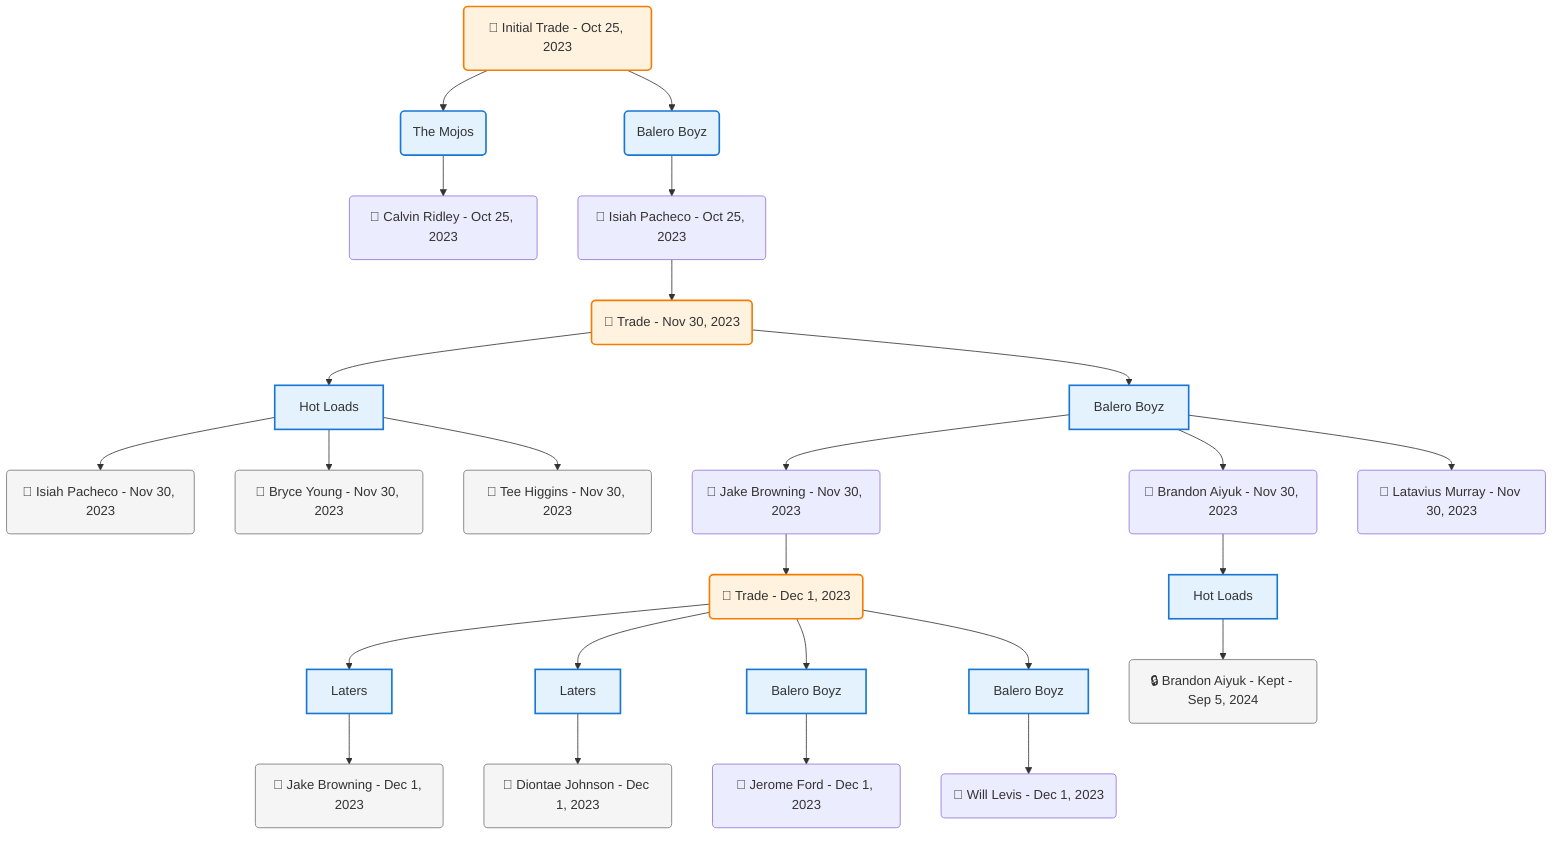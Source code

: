 flowchart TD

    TRADE_MAIN("🔄 Initial Trade - Oct 25, 2023")
    TEAM_1("The Mojos")
    TEAM_2("Balero Boyz")
    NODE_dfcea8a6-3bc7-4929-b68b-5291ed19a4b1("🔄 Calvin Ridley - Oct 25, 2023")
    NODE_bf1da95b-f854-40dc-9bb0-c555d7a1b2f3("🔄 Isiah Pacheco - Oct 25, 2023")
    TRADE_096eb1bd-0c8c-47b6-8694-b7e5b9b554bb_3("🔄 Trade - Nov 30, 2023")
    TEAM_8e9f18ff-62c3-40e8-bb10-32f74cf4ee33_4["Hot Loads"]
    NODE_f5515b42-9c7e-4b93-8598-13c8b5ae5b08("🔄 Isiah Pacheco - Nov 30, 2023")
    NODE_cd00920e-c054-43e1-bdd3-ab18c8a18f9d("🔄 Bryce Young - Nov 30, 2023")
    NODE_edb4c243-db7e-4f64-8bdc-bade130a392b("🔄 Tee Higgins - Nov 30, 2023")
    TEAM_2feaf03e-fb22-498e-ac8f-e596b6ba7810_5["Balero Boyz"]
    NODE_70209dbd-bd24-4e7c-afe3-4acaa45fc330("🔄 Jake Browning - Nov 30, 2023")
    TRADE_b81b1ae3-8803-4c8d-aa1c-a9dcbee7cab8_6("🔄 Trade - Dec 1, 2023")
    TEAM_825928a9-7194-43aa-b7ae-fc78c2510b16_7["Laters"]
    NODE_774272ec-1db8-490f-a990-88ad27ff6390("🔄 Jake Browning - Dec 1, 2023")
    TEAM_825928a9-7194-43aa-b7ae-fc78c2510b16_8["Laters"]
    NODE_08dcab2e-90d0-4861-b771-091fe3b528ae("🔄 Diontae Johnson - Dec 1, 2023")
    TEAM_2feaf03e-fb22-498e-ac8f-e596b6ba7810_9["Balero Boyz"]
    NODE_a5ac4d89-76ce-4521-bd76-1ed69d435fcf("🔄 Jerome Ford - Dec 1, 2023")
    TEAM_2feaf03e-fb22-498e-ac8f-e596b6ba7810_10["Balero Boyz"]
    NODE_2b17c560-29ec-45de-9fe4-c9d1e620d457("🔄 Will Levis - Dec 1, 2023")
    NODE_86da2683-6b97-420b-a33c-b4757533e053("🔄 Brandon Aiyuk - Nov 30, 2023")
    TEAM_8e9f18ff-62c3-40e8-bb10-32f74cf4ee33_11["Hot Loads"]
    NODE_c7fbef9a-9a99-4ffc-ab16-f0cf2644b4db("🔒 Brandon Aiyuk - Kept - Sep 5, 2024")
    NODE_da88e1b2-3fb3-4a2f-85dd-b7f446ff24e7("🔄 Latavius Murray - Nov 30, 2023")

    TRADE_MAIN --> TEAM_1
    TRADE_MAIN --> TEAM_2
    TEAM_1 --> NODE_dfcea8a6-3bc7-4929-b68b-5291ed19a4b1
    TEAM_2 --> NODE_bf1da95b-f854-40dc-9bb0-c555d7a1b2f3
    NODE_bf1da95b-f854-40dc-9bb0-c555d7a1b2f3 --> TRADE_096eb1bd-0c8c-47b6-8694-b7e5b9b554bb_3
    TRADE_096eb1bd-0c8c-47b6-8694-b7e5b9b554bb_3 --> TEAM_8e9f18ff-62c3-40e8-bb10-32f74cf4ee33_4
    TEAM_8e9f18ff-62c3-40e8-bb10-32f74cf4ee33_4 --> NODE_f5515b42-9c7e-4b93-8598-13c8b5ae5b08
    TEAM_8e9f18ff-62c3-40e8-bb10-32f74cf4ee33_4 --> NODE_cd00920e-c054-43e1-bdd3-ab18c8a18f9d
    TEAM_8e9f18ff-62c3-40e8-bb10-32f74cf4ee33_4 --> NODE_edb4c243-db7e-4f64-8bdc-bade130a392b
    TRADE_096eb1bd-0c8c-47b6-8694-b7e5b9b554bb_3 --> TEAM_2feaf03e-fb22-498e-ac8f-e596b6ba7810_5
    TEAM_2feaf03e-fb22-498e-ac8f-e596b6ba7810_5 --> NODE_70209dbd-bd24-4e7c-afe3-4acaa45fc330
    NODE_70209dbd-bd24-4e7c-afe3-4acaa45fc330 --> TRADE_b81b1ae3-8803-4c8d-aa1c-a9dcbee7cab8_6
    TRADE_b81b1ae3-8803-4c8d-aa1c-a9dcbee7cab8_6 --> TEAM_825928a9-7194-43aa-b7ae-fc78c2510b16_7
    TEAM_825928a9-7194-43aa-b7ae-fc78c2510b16_7 --> NODE_774272ec-1db8-490f-a990-88ad27ff6390
    TRADE_b81b1ae3-8803-4c8d-aa1c-a9dcbee7cab8_6 --> TEAM_825928a9-7194-43aa-b7ae-fc78c2510b16_8
    TEAM_825928a9-7194-43aa-b7ae-fc78c2510b16_8 --> NODE_08dcab2e-90d0-4861-b771-091fe3b528ae
    TRADE_b81b1ae3-8803-4c8d-aa1c-a9dcbee7cab8_6 --> TEAM_2feaf03e-fb22-498e-ac8f-e596b6ba7810_9
    TEAM_2feaf03e-fb22-498e-ac8f-e596b6ba7810_9 --> NODE_a5ac4d89-76ce-4521-bd76-1ed69d435fcf
    TRADE_b81b1ae3-8803-4c8d-aa1c-a9dcbee7cab8_6 --> TEAM_2feaf03e-fb22-498e-ac8f-e596b6ba7810_10
    TEAM_2feaf03e-fb22-498e-ac8f-e596b6ba7810_10 --> NODE_2b17c560-29ec-45de-9fe4-c9d1e620d457
    TEAM_2feaf03e-fb22-498e-ac8f-e596b6ba7810_5 --> NODE_86da2683-6b97-420b-a33c-b4757533e053
    NODE_86da2683-6b97-420b-a33c-b4757533e053 --> TEAM_8e9f18ff-62c3-40e8-bb10-32f74cf4ee33_11
    TEAM_8e9f18ff-62c3-40e8-bb10-32f74cf4ee33_11 --> NODE_c7fbef9a-9a99-4ffc-ab16-f0cf2644b4db
    TEAM_2feaf03e-fb22-498e-ac8f-e596b6ba7810_5 --> NODE_da88e1b2-3fb3-4a2f-85dd-b7f446ff24e7

    %% Node styling
    classDef teamNode fill:#e3f2fd,stroke:#1976d2,stroke-width:2px
    classDef tradeNode fill:#fff3e0,stroke:#f57c00,stroke-width:2px
    classDef playerNode fill:#f3e5f5,stroke:#7b1fa2,stroke-width:1px
    classDef nonRootPlayerNode fill:#f5f5f5,stroke:#757575,stroke-width:1px
    classDef endNode fill:#ffebee,stroke:#c62828,stroke-width:2px
    classDef waiverNode fill:#e8f5e8,stroke:#388e3c,stroke-width:2px
    classDef championshipNode fill:#fff9c4,stroke:#f57f17,stroke-width:3px

    class TEAM_1,TEAM_2,TEAM_8e9f18ff-62c3-40e8-bb10-32f74cf4ee33_4,TEAM_2feaf03e-fb22-498e-ac8f-e596b6ba7810_5,TEAM_825928a9-7194-43aa-b7ae-fc78c2510b16_7,TEAM_825928a9-7194-43aa-b7ae-fc78c2510b16_8,TEAM_2feaf03e-fb22-498e-ac8f-e596b6ba7810_9,TEAM_2feaf03e-fb22-498e-ac8f-e596b6ba7810_10,TEAM_8e9f18ff-62c3-40e8-bb10-32f74cf4ee33_11 teamNode
    class NODE_f5515b42-9c7e-4b93-8598-13c8b5ae5b08,NODE_cd00920e-c054-43e1-bdd3-ab18c8a18f9d,NODE_edb4c243-db7e-4f64-8bdc-bade130a392b,NODE_774272ec-1db8-490f-a990-88ad27ff6390,NODE_08dcab2e-90d0-4861-b771-091fe3b528ae,NODE_c7fbef9a-9a99-4ffc-ab16-f0cf2644b4db nonRootPlayerNode
    class TRADE_MAIN,TRADE_096eb1bd-0c8c-47b6-8694-b7e5b9b554bb_3,TRADE_b81b1ae3-8803-4c8d-aa1c-a9dcbee7cab8_6 tradeNode